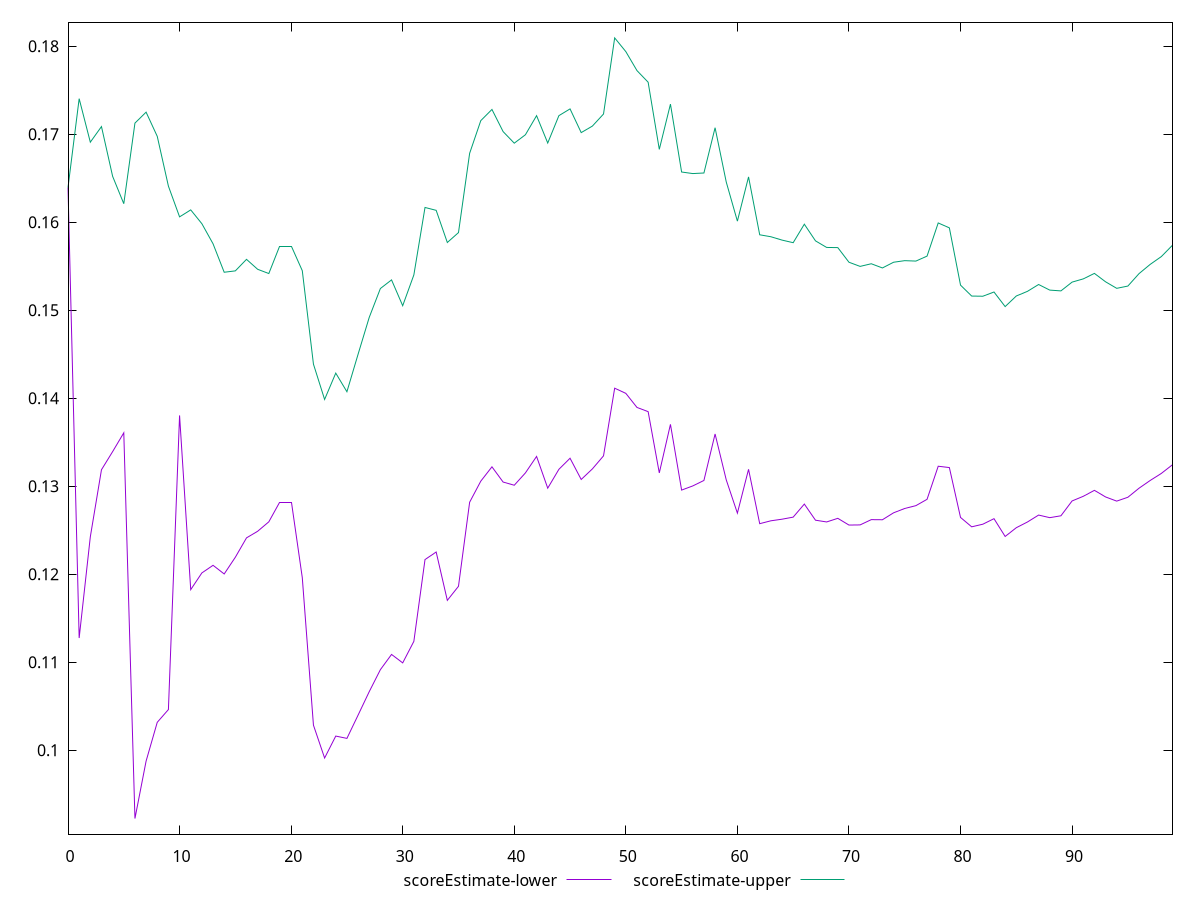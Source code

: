 reset

$scoreEstimateLower <<EOF
0 0.16394091717954895
1 0.11275213258384692
2 0.12425076823890885
3 0.1318703051361374
4 0.133929898547489
5 0.13606652427112648
6 0.09224351642148776
7 0.09876718613321611
8 0.10317516050076458
9 0.10462454662830023
10 0.13804051267139572
11 0.11824785898717194
12 0.12014976176622205
13 0.12101279638500428
14 0.12002885749494452
15 0.12193364126011119
16 0.12413043860596418
17 0.1248827613893751
18 0.12595291052931817
19 0.12820455599301106
20 0.12820455599301106
21 0.11961092957766811
22 0.10285144873520269
23 0.0991182453626347
24 0.10161187459966581
25 0.10134779012370815
26 0.10398921391140159
27 0.10665617600466065
28 0.10915600799836744
29 0.11088612886809002
30 0.10992616151711987
31 0.11237187764710638
32 0.12166734598754436
33 0.12252397297152084
34 0.11703035102338727
35 0.11862985109304014
36 0.12817973505028185
37 0.13057411526941942
38 0.1322021822554868
39 0.1304728342719697
40 0.13011094866502643
41 0.1315111777238248
42 0.13338281874876756
43 0.1297770225261124
44 0.13191894557765516
45 0.13317790962526066
46 0.13076659708409522
47 0.131963321949991
48 0.1334489452258767
49 0.14113529402714142
50 0.1405470931771543
51 0.13894812066708018
52 0.13846947059320353
53 0.13150870834220818
54 0.13702862369408975
55 0.12955981334402822
56 0.1300313446859071
57 0.13065284383576392
58 0.1359361180754034
59 0.13072464319824434
60 0.12694065458359216
61 0.1319204660999591
62 0.12574284010448133
63 0.12606993830814217
64 0.126251453862731
65 0.1264865167772617
66 0.12797019545204036
67 0.12613774388211296
68 0.12593880828910164
69 0.1263510781174596
70 0.12558564001958628
71 0.12560321477725833
72 0.1262013851315722
73 0.1261888328342266
74 0.12697796332297712
75 0.12747086361192528
76 0.12779099073626582
77 0.1285108075213206
78 0.1322701953180423
79 0.1321180889141748
80 0.12645297258941646
81 0.12538540160275335
82 0.12568267344184625
83 0.12631140960508674
84 0.12429041913988648
85 0.12528457604162735
86 0.1259352266079229
87 0.1267211382461585
88 0.1264265435392885
89 0.1266393313074966
90 0.12832490753617964
91 0.12885168970057403
92 0.1295302073748108
93 0.1287805463153212
94 0.12830621075858678
95 0.12874457069970846
96 0.12977244046817327
97 0.13065155400401374
98 0.1314543268393656
99 0.1324393976802487
EOF

$scoreEstimateUpper <<EOF
0 0.16394091717954895
1 0.17403192185342503
2 0.16908761266729228
3 0.17086147582975242
4 0.16520890562689738
5 0.1620961220622507
6 0.1712560217228707
7 0.1724987882540212
8 0.1697506586854678
9 0.1640924079511672
10 0.16060306390004941
11 0.16139476177449197
12 0.15982426512182996
13 0.15754547494763566
14 0.1543098893646655
15 0.15446564107236327
16 0.15577565618508382
17 0.1546444865081651
18 0.1541640147165999
19 0.1572621478925681
20 0.1572621478925681
21 0.1544859030939394
22 0.14386982097233403
23 0.13985800126300352
24 0.14284859146559498
25 0.14073383960937869
26 0.14499001673910056
27 0.14918092805837158
28 0.15246084120952086
29 0.15344131626854013
30 0.15050807264159233
31 0.15400509939167017
32 0.16167037968719788
33 0.16134352114976014
34 0.15768993494840894
35 0.15881562604411675
36 0.16782221965955357
37 0.17153673884838377
38 0.17280664800147433
39 0.17029088722624064
40 0.16897547092230586
41 0.16993265302629107
42 0.17210049294858087
43 0.16899213348094883
44 0.17210165652331577
45 0.17286890197498228
46 0.17017578918340825
47 0.1709129964581806
48 0.17228841421733465
49 0.18093506086492955
50 0.17937731438812127
51 0.17721905112722858
52 0.17589834725956638
53 0.16826942594120325
54 0.17341124878047842
55 0.16569842563448367
56 0.1655220716779095
57 0.1655864090111424
58 0.1707302946132922
59 0.1645665021646706
60 0.1601154406411337
61 0.1651446251627765
62 0.15856544341568368
63 0.15834431327743714
64 0.15796342296368643
65 0.15766782131266294
66 0.15976912048941577
67 0.15787671615988713
68 0.15712792724209146
69 0.15710867520152233
70 0.15544808732579296
71 0.1549752358889328
72 0.15527549240443278
73 0.1547980211914497
74 0.15544747744289145
75 0.15562684684172057
76 0.155578858460366
77 0.15614390997998256
78 0.15991116991081988
79 0.1593519997699373
80 0.15284747985246594
81 0.15160437003305915
82 0.1515855316847985
83 0.15206557048893843
84 0.1504070887055654
85 0.1516131545200715
86 0.15214046003034243
87 0.15291770825644357
88 0.15227995949661755
89 0.1521916463663705
90 0.15318852699067764
91 0.1535543339008233
92 0.15417988073395605
93 0.15322550761740883
94 0.15248243468160916
95 0.15274045189722962
96 0.1541534180994069
97 0.15520254813339207
98 0.15609108426585316
99 0.15738201998003465
EOF

set key outside below
set xrange [0:99]
set yrange [0.09046968553261893:0.1827088917537984]
set trange [0.09046968553261893:0.1827088917537984]
set terminal svg size 640, 520 enhanced background rgb 'white'
set output "reprap/speed-index/samples/pages+cached+noexternal+nomedia/scoreEstimate/values.svg"

plot $scoreEstimateLower title "scoreEstimate-lower" with line, \
     $scoreEstimateUpper title "scoreEstimate-upper" with line

reset
